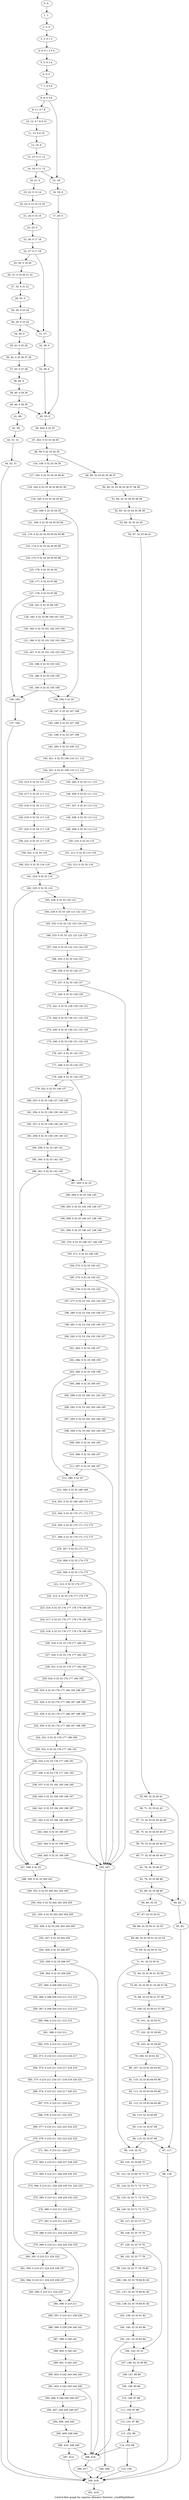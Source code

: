 digraph G {
graph [label="Control-flow-graph for register allocator (function _stm8MightRead)"]
0[label="0, 0: "];
1[label="1, 1: "];
2[label="2, 2: 0 "];
3[label="3, 3: 0 1 2 "];
4[label="4, 4: 0 1 2 3 4 "];
5[label="5, 5: 0 3 4 "];
6[label="6, 6: 0 "];
7[label="7, 7: 0 5 6 "];
8[label="8, 8: 0 5 6 "];
9[label="9, 11: 0 7 8 "];
10[label="10, 12: 0 7 8 9 10 "];
11[label="11, 13: 0 9 10 "];
12[label="12, 14: 0 "];
13[label="13, 15: 0 11 12 "];
14[label="14, 16: 0 11 12 "];
15[label="15, 18: "];
16[label="16, 19: 0 "];
17[label="17, 20: 0 "];
18[label="18, 21: 0 "];
19[label="19, 22: 0 13 14 "];
20[label="20, 23: 0 13 14 15 16 "];
21[label="21, 24: 0 15 16 "];
22[label="22, 25: 0 "];
23[label="23, 26: 0 17 18 "];
24[label="24, 27: 0 17 18 "];
25[label="25, 30: 0 19 20 "];
26[label="26, 31: 0 19 20 21 22 "];
27[label="27, 32: 0 21 22 "];
28[label="28, 33: 0 "];
29[label="29, 34: 0 23 24 "];
30[label="30, 35: 0 23 24 "];
31[label="31, 37: "];
32[label="32, 38: 0 "];
33[label="33, 39: 0 "];
34[label="34, 40: 0 "];
35[label="35, 41: 0 25 26 "];
36[label="36, 42: 0 25 26 27 28 "];
37[label="37, 43: 0 27 28 "];
38[label="38, 44: 0 "];
39[label="39, 45: 0 29 30 "];
40[label="40, 46: 0 29 30 "];
41[label="41, 49: "];
42[label="42, 50: "];
43[label="43, 51: 31 "];
44[label="44, 52: 31 "];
45[label="45, 55: 0 "];
46[label="46, 420: 0 32 33 "];
47[label="47, 422: 0 32 33 34 35 "];
48[label="48, 56: 0 32 33 34 35 "];
49[label="49, 59: 32 33 34 35 36 37 "];
50[label="50, 60: 32 33 34 35 36 37 38 39 "];
51[label="51, 64: 32 33 34 35 38 39 "];
52[label="52, 65: 32 33 34 35 38 39 "];
53[label="53, 66: 32 33 34 35 "];
54[label="54, 67: 32 33 40 41 "];
55[label="55, 68: 32 33 40 41 "];
56[label="56, 71: 32 33 42 43 "];
57[label="57, 72: 32 33 42 43 44 45 "];
58[label="58, 75: 32 33 44 45 46 47 "];
59[label="59, 76: 32 33 44 45 46 47 "];
60[label="60, 77: 32 33 44 45 46 47 "];
61[label="61, 78: 32 33 46 47 "];
62[label="62, 79: 32 33 48 49 "];
63[label="63, 80: 32 33 48 49 "];
64[label="64, 82: "];
65[label="65, 83: "];
66[label="66, 84: 32 33 "];
67[label="67, 87: 32 33 50 51 "];
68[label="68, 88: 32 33 50 51 52 53 "];
69[label="69, 89: 32 33 50 51 52 53 54 "];
70[label="70, 90: 32 33 50 51 54 "];
71[label="71, 91: 32 33 50 51 "];
72[label="72, 94: 32 33 50 51 55 56 "];
73[label="73, 95: 32 33 50 51 55 56 57 58 "];
74[label="74, 99: 32 33 50 51 57 58 "];
75[label="75, 100: 32 33 50 51 57 58 "];
76[label="76, 101: 32 33 50 51 "];
77[label="77, 102: 32 33 59 60 "];
78[label="78, 103: 32 33 59 60 "];
79[label="79, 106: 32 33 61 62 "];
80[label="80, 107: 32 33 61 62 63 64 "];
81[label="81, 110: 32 33 63 64 65 66 "];
82[label="82, 111: 32 33 63 64 65 66 "];
83[label="83, 112: 32 33 63 64 65 66 "];
84[label="84, 113: 32 33 65 66 "];
85[label="85, 114: 32 33 67 68 "];
86[label="86, 115: 32 33 67 68 "];
87[label="87, 117: "];
88[label="88, 118: "];
89[label="89, 119: 32 33 "];
90[label="90, 120: 32 33 69 70 "];
91[label="91, 121: 32 33 69 70 71 72 "];
92[label="92, 124: 32 33 71 72 73 74 "];
93[label="93, 125: 32 33 71 72 73 74 "];
94[label="94, 126: 32 33 71 72 73 74 "];
95[label="95, 127: 32 33 73 74 "];
96[label="96, 128: 32 33 75 76 "];
97[label="97, 129: 32 33 75 76 "];
98[label="98, 132: 32 33 77 78 "];
99[label="99, 133: 32 33 77 78 79 80 "];
100[label="100, 136: 32 33 79 80 81 82 "];
101[label="101, 137: 32 33 79 80 81 82 "];
102[label="102, 138: 32 33 79 80 81 82 "];
103[label="103, 139: 32 33 81 82 "];
104[label="104, 140: 32 33 83 84 "];
105[label="105, 141: 32 33 83 84 "];
106[label="106, 143: 32 33 "];
107[label="107, 146: 32 33 85 86 "];
108[label="108, 147: 85 86 "];
109[label="109, 148: 85 86 "];
110[label="110, 149: 87 88 "];
111[label="111, 150: 87 88 "];
112[label="112, 151: 87 88 "];
113[label="113, 152: 89 "];
114[label="114, 153: 89 "];
115[label="115, 156: "];
116[label="116, 159: 0 32 33 34 35 "];
117[label="117, 163: 0 32 33 34 35 90 91 "];
118[label="118, 164: 0 32 33 34 35 90 91 92 "];
119[label="119, 165: 0 32 33 34 35 92 "];
120[label="120, 166: 0 32 33 34 35 "];
121[label="121, 169: 0 32 33 34 35 93 94 "];
122[label="122, 170: 0 32 33 34 35 93 94 95 96 "];
123[label="123, 174: 0 32 33 34 35 95 96 "];
124[label="124, 175: 0 32 33 34 35 95 96 "];
125[label="125, 176: 0 32 33 34 35 "];
126[label="126, 177: 0 32 33 97 98 "];
127[label="127, 178: 0 32 33 97 98 "];
128[label="128, 181: 0 32 33 99 100 "];
129[label="129, 182: 0 32 33 99 100 101 102 "];
130[label="130, 185: 0 32 33 101 102 103 104 "];
131[label="131, 186: 0 32 33 101 102 103 104 "];
132[label="132, 187: 0 32 33 101 102 103 104 "];
133[label="133, 188: 0 32 33 103 104 "];
134[label="134, 189: 0 32 33 105 106 "];
135[label="135, 190: 0 32 33 105 106 "];
136[label="136, 192: "];
137[label="137, 193: "];
138[label="138, 194: 0 32 33 "];
139[label="139, 197: 0 32 33 107 108 "];
140[label="140, 198: 0 32 33 107 108 "];
141[label="141, 199: 0 32 33 107 108 "];
142[label="142, 200: 0 32 33 109 110 "];
143[label="143, 421: 0 32 33 109 110 111 112 "];
144[label="144, 201: 0 32 33 109 110 111 112 "];
145[label="145, 205: 0 32 33 111 112 "];
146[label="146, 206: 0 32 33 111 112 "];
147[label="147, 207: 0 32 33 113 114 "];
148[label="148, 208: 0 32 33 113 114 "];
149[label="149, 209: 0 32 33 113 114 "];
150[label="150, 210: 0 32 33 115 "];
151[label="151, 211: 0 32 33 115 116 "];
152[label="152, 212: 0 32 33 116 "];
153[label="153, 213: 0 32 33 111 112 "];
154[label="154, 217: 0 32 33 111 112 "];
155[label="155, 218: 0 32 33 111 112 "];
156[label="156, 219: 0 32 33 117 118 "];
157[label="157, 220: 0 32 33 117 118 "];
158[label="158, 221: 0 32 33 117 118 "];
159[label="159, 222: 0 32 33 119 "];
160[label="160, 223: 0 32 33 116 119 "];
161[label="161, 224: 0 32 33 116 "];
162[label="162, 225: 0 32 33 116 "];
163[label="163, 228: 0 32 33 120 121 "];
164[label="164, 229: 0 32 33 120 121 122 123 "];
165[label="165, 232: 0 32 33 122 123 124 125 "];
166[label="166, 233: 0 32 33 122 123 124 125 "];
167[label="167, 234: 0 32 33 122 123 124 125 "];
168[label="168, 235: 0 32 33 124 125 "];
169[label="169, 236: 0 32 33 126 127 "];
170[label="170, 237: 0 32 33 126 127 "];
171[label="171, 240: 0 32 33 128 129 "];
172[label="172, 241: 0 32 33 128 129 130 131 "];
173[label="173, 244: 0 32 33 130 131 132 133 "];
174[label="174, 245: 0 32 33 130 131 132 133 "];
175[label="175, 246: 0 32 33 130 131 132 133 "];
176[label="176, 247: 0 32 33 132 133 "];
177[label="177, 248: 0 32 33 134 135 "];
178[label="178, 249: 0 32 33 134 135 "];
179[label="179, 252: 0 32 33 136 137 "];
180[label="180, 253: 0 32 33 136 137 138 139 "];
181[label="181, 256: 0 32 33 138 139 140 141 "];
182[label="182, 257: 0 32 33 138 139 140 141 "];
183[label="183, 258: 0 32 33 138 139 140 141 "];
184[label="184, 259: 0 32 33 140 141 "];
185[label="185, 260: 0 32 33 142 143 "];
186[label="186, 261: 0 32 33 142 143 "];
187[label="187, 263: 0 32 33 "];
188[label="188, 264: 0 32 33 144 145 "];
189[label="189, 265: 0 32 33 144 145 146 147 "];
190[label="190, 268: 0 32 33 146 147 148 149 "];
191[label="191, 269: 0 32 33 146 147 148 149 "];
192[label="192, 270: 0 32 33 146 147 148 149 "];
193[label="193, 271: 0 32 33 148 149 "];
194[label="194, 272: 0 32 33 150 151 "];
195[label="195, 273: 0 32 33 150 151 "];
196[label="196, 276: 0 32 33 152 153 "];
197[label="197, 277: 0 32 33 152 153 154 155 "];
198[label="198, 280: 0 32 33 154 155 156 157 "];
199[label="199, 281: 0 32 33 154 155 156 157 "];
200[label="200, 282: 0 32 33 154 155 156 157 "];
201[label="201, 283: 0 32 33 156 157 "];
202[label="202, 284: 0 32 33 158 159 "];
203[label="203, 285: 0 32 33 158 159 "];
204[label="204, 288: 0 32 33 160 161 "];
205[label="205, 289: 0 32 33 160 161 162 163 "];
206[label="206, 292: 0 32 33 162 163 164 165 "];
207[label="207, 293: 0 32 33 162 163 164 165 "];
208[label="208, 294: 0 32 33 162 163 164 165 "];
209[label="209, 295: 0 32 33 164 165 "];
210[label="210, 296: 0 32 33 166 167 "];
211[label="211, 297: 0 32 33 166 167 "];
212[label="212, 299: 0 32 33 "];
213[label="213, 300: 0 32 33 168 169 "];
214[label="214, 301: 0 32 33 168 169 170 171 "];
215[label="215, 304: 0 32 33 170 171 172 173 "];
216[label="216, 305: 0 32 33 170 171 172 173 "];
217[label="217, 306: 0 32 33 170 171 172 173 "];
218[label="218, 307: 0 32 33 172 173 "];
219[label="219, 308: 0 32 33 174 175 "];
220[label="220, 309: 0 32 33 174 175 "];
221[label="221, 312: 0 32 33 176 177 "];
222[label="222, 313: 0 32 33 176 177 178 179 "];
223[label="223, 316: 0 32 33 176 177 178 179 180 181 "];
224[label="224, 317: 0 32 33 176 177 178 179 180 181 "];
225[label="225, 318: 0 32 33 176 177 178 179 180 181 "];
226[label="226, 319: 0 32 33 176 177 180 181 "];
227[label="227, 320: 0 32 33 176 177 182 183 "];
228[label="228, 321: 0 32 33 176 177 182 183 "];
229[label="229, 324: 0 32 33 176 177 184 185 "];
230[label="230, 325: 0 32 33 176 177 184 185 186 187 "];
231[label="231, 328: 0 32 33 176 177 186 187 188 189 "];
232[label="232, 329: 0 32 33 176 177 186 187 188 189 "];
233[label="233, 330: 0 32 33 176 177 186 187 188 189 "];
234[label="234, 331: 0 32 33 176 177 188 189 "];
235[label="235, 332: 0 32 33 176 177 190 191 "];
236[label="236, 333: 0 32 33 176 177 190 191 "];
237[label="237, 336: 0 32 33 176 177 192 193 "];
238[label="238, 337: 0 32 33 192 193 194 195 "];
239[label="239, 340: 0 32 33 194 195 196 197 "];
240[label="240, 341: 0 32 33 194 195 196 197 "];
241[label="241, 342: 0 32 33 194 195 196 197 "];
242[label="242, 343: 0 32 33 196 197 "];
243[label="243, 344: 0 32 33 198 199 "];
244[label="244, 345: 0 32 33 198 199 "];
245[label="245, 347: "];
246[label="246, 348: "];
247[label="247, 349: 0 32 33 "];
248[label="248, 350: 0 32 33 200 201 "];
249[label="249, 351: 0 32 33 200 201 202 203 "];
250[label="250, 354: 0 32 33 202 203 204 205 "];
251[label="251, 355: 0 32 33 202 203 204 205 "];
252[label="252, 356: 0 32 33 202 203 204 205 "];
253[label="253, 357: 0 32 33 204 205 "];
254[label="254, 358: 0 32 33 206 207 "];
255[label="255, 359: 0 32 33 206 207 "];
256[label="256, 364: 0 32 33 208 209 "];
257[label="257, 365: 0 208 209 210 211 "];
258[label="258, 366: 0 208 209 210 211 212 213 "];
259[label="259, 367: 0 208 209 210 211 212 213 "];
260[label="260, 368: 0 210 211 212 213 "];
261[label="261, 369: 0 210 211 "];
262[label="262, 370: 0 210 211 214 215 "];
263[label="263, 371: 0 210 211 214 215 216 217 "];
264[label="264, 372: 0 210 211 216 217 218 219 "];
265[label="265, 373: 0 210 211 216 217 218 219 220 221 "];
266[label="266, 374: 0 210 211 216 217 220 221 "];
267[label="267, 375: 0 210 211 220 221 "];
268[label="268, 376: 0 210 211 222 223 "];
269[label="269, 377: 0 210 211 222 223 224 225 "];
270[label="270, 378: 0 210 211 222 223 224 225 "];
271[label="271, 381: 0 210 211 226 227 "];
272[label="272, 382: 0 210 211 226 227 228 229 "];
273[label="273, 383: 0 210 211 228 229 230 231 "];
274[label="274, 384: 0 210 211 228 229 230 231 232 233 "];
275[label="275, 385: 0 210 211 228 229 232 233 "];
276[label="276, 386: 0 210 211 232 233 "];
277[label="277, 387: 0 210 211 234 235 "];
278[label="278, 388: 0 210 211 224 225 234 235 "];
279[label="279, 389: 0 210 211 224 225 234 235 "];
280[label="280, 391: 0 210 211 224 225 "];
281[label="281, 393: 0 210 211 224 225 236 237 "];
282[label="282, 394: 0 210 211 224 225 236 237 "];
283[label="283, 395: 0 210 211 224 225 "];
284[label="284, 396: 0 210 211 "];
285[label="285, 397: 0 210 211 238 239 "];
286[label="286, 398: 0 238 239 240 241 "];
287[label="287, 399: 0 240 241 "];
288[label="288, 400: 0 240 241 "];
289[label="289, 401: 0 242 243 "];
290[label="290, 402: 0 242 243 244 245 "];
291[label="291, 403: 0 242 243 244 245 "];
292[label="292, 406: 0 244 245 246 247 "];
293[label="293, 407: 244 245 246 247 "];
294[label="294, 408: 244 245 "];
295[label="295, 409: 248 249 "];
296[label="296, 410: 248 249 "];
297[label="297, 413: "];
298[label="298, 416: "];
299[label="299, 417: "];
300[label="300, 418: "];
301[label="301, 419: "];
0->1 ;
1->2 ;
2->3 ;
3->4 ;
4->5 ;
5->6 ;
6->7 ;
7->8 ;
8->9 ;
8->15 ;
9->10 ;
10->11 ;
11->12 ;
12->13 ;
13->14 ;
14->15 ;
14->18 ;
15->16 ;
16->17 ;
17->45 ;
18->19 ;
19->20 ;
20->21 ;
21->22 ;
22->23 ;
23->24 ;
24->25 ;
24->31 ;
25->26 ;
26->27 ;
27->28 ;
28->29 ;
29->30 ;
30->31 ;
30->34 ;
31->32 ;
32->33 ;
33->45 ;
34->35 ;
35->36 ;
36->37 ;
37->38 ;
38->39 ;
39->40 ;
40->41 ;
40->45 ;
41->42 ;
42->43 ;
43->44 ;
44->300 ;
45->46 ;
46->47 ;
47->48 ;
48->49 ;
48->116 ;
49->50 ;
50->51 ;
51->52 ;
52->53 ;
53->54 ;
54->55 ;
55->56 ;
55->64 ;
56->57 ;
57->58 ;
58->59 ;
59->60 ;
60->61 ;
61->62 ;
62->63 ;
63->64 ;
63->66 ;
64->65 ;
65->300 ;
66->67 ;
67->68 ;
68->69 ;
69->70 ;
70->71 ;
71->72 ;
71->89 ;
72->73 ;
73->74 ;
74->75 ;
75->76 ;
76->77 ;
77->78 ;
78->79 ;
78->87 ;
79->80 ;
80->81 ;
81->82 ;
82->83 ;
83->84 ;
84->85 ;
85->86 ;
86->87 ;
86->89 ;
87->88 ;
88->300 ;
89->90 ;
90->91 ;
91->92 ;
92->93 ;
93->94 ;
94->95 ;
95->96 ;
96->97 ;
97->98 ;
97->106 ;
98->99 ;
99->100 ;
100->101 ;
101->102 ;
102->103 ;
103->104 ;
104->105 ;
105->106 ;
105->298 ;
106->107 ;
107->108 ;
108->109 ;
109->110 ;
110->111 ;
111->112 ;
112->113 ;
113->114 ;
114->115 ;
114->298 ;
115->300 ;
116->117 ;
117->118 ;
118->119 ;
119->120 ;
120->121 ;
120->138 ;
121->122 ;
122->123 ;
123->124 ;
124->125 ;
125->126 ;
126->127 ;
127->128 ;
127->136 ;
128->129 ;
129->130 ;
130->131 ;
131->132 ;
132->133 ;
133->134 ;
134->135 ;
135->136 ;
135->138 ;
136->137 ;
137->300 ;
138->139 ;
139->140 ;
140->141 ;
141->142 ;
142->143 ;
143->144 ;
144->145 ;
144->153 ;
145->146 ;
146->147 ;
147->148 ;
148->149 ;
149->150 ;
150->151 ;
151->152 ;
152->161 ;
153->154 ;
154->155 ;
155->156 ;
156->157 ;
157->158 ;
158->159 ;
159->160 ;
160->161 ;
161->162 ;
162->163 ;
162->247 ;
163->164 ;
164->165 ;
165->166 ;
166->167 ;
167->168 ;
168->169 ;
169->170 ;
170->171 ;
170->245 ;
171->172 ;
172->173 ;
173->174 ;
174->175 ;
175->176 ;
176->177 ;
177->178 ;
178->179 ;
178->187 ;
179->180 ;
180->181 ;
181->182 ;
182->183 ;
183->184 ;
184->185 ;
185->186 ;
186->187 ;
186->245 ;
187->188 ;
188->189 ;
189->190 ;
190->191 ;
191->192 ;
192->193 ;
193->194 ;
194->195 ;
195->196 ;
195->245 ;
196->197 ;
197->198 ;
198->199 ;
199->200 ;
200->201 ;
201->202 ;
202->203 ;
203->204 ;
203->212 ;
204->205 ;
205->206 ;
206->207 ;
207->208 ;
208->209 ;
209->210 ;
210->211 ;
211->212 ;
211->245 ;
212->213 ;
213->214 ;
214->215 ;
215->216 ;
216->217 ;
217->218 ;
218->219 ;
219->220 ;
220->221 ;
220->245 ;
221->222 ;
222->223 ;
223->224 ;
224->225 ;
225->226 ;
226->227 ;
227->228 ;
228->229 ;
228->245 ;
229->230 ;
230->231 ;
231->232 ;
232->233 ;
233->234 ;
234->235 ;
235->236 ;
236->237 ;
236->247 ;
237->238 ;
238->239 ;
239->240 ;
240->241 ;
241->242 ;
242->243 ;
243->244 ;
244->245 ;
244->247 ;
245->246 ;
246->300 ;
247->248 ;
248->249 ;
249->250 ;
250->251 ;
251->252 ;
252->253 ;
253->254 ;
254->255 ;
255->256 ;
255->298 ;
256->257 ;
257->258 ;
258->259 ;
259->260 ;
260->261 ;
261->262 ;
262->263 ;
263->264 ;
264->265 ;
265->266 ;
266->267 ;
267->268 ;
268->269 ;
269->270 ;
270->271 ;
270->280 ;
271->272 ;
272->273 ;
273->274 ;
274->275 ;
275->276 ;
276->277 ;
277->278 ;
278->279 ;
279->280 ;
279->284 ;
280->281 ;
281->282 ;
282->283 ;
283->284 ;
284->285 ;
285->286 ;
286->287 ;
287->288 ;
288->289 ;
289->290 ;
290->291 ;
291->292 ;
291->298 ;
292->293 ;
293->294 ;
294->295 ;
295->296 ;
296->297 ;
296->298 ;
297->300 ;
298->299 ;
299->300 ;
300->301 ;
}
